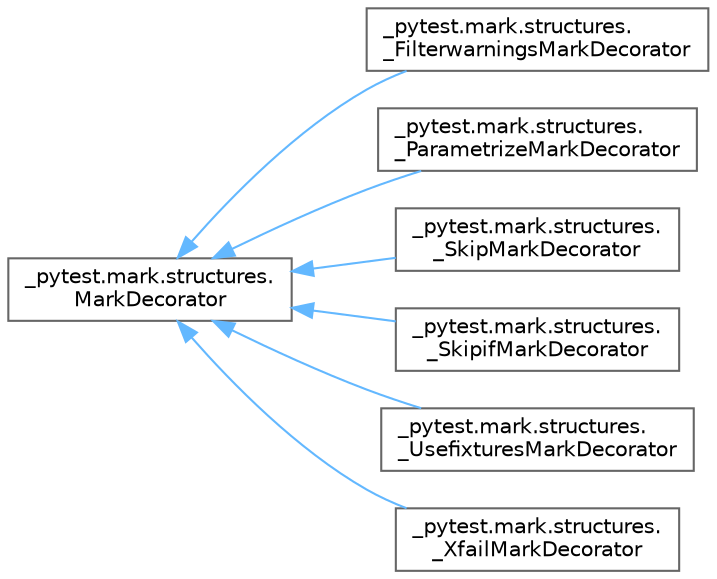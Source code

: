 digraph "Graphical Class Hierarchy"
{
 // LATEX_PDF_SIZE
  bgcolor="transparent";
  edge [fontname=Helvetica,fontsize=10,labelfontname=Helvetica,labelfontsize=10];
  node [fontname=Helvetica,fontsize=10,shape=box,height=0.2,width=0.4];
  rankdir="LR";
  Node0 [id="Node000000",label="_pytest.mark.structures.\lMarkDecorator",height=0.2,width=0.4,color="grey40", fillcolor="white", style="filled",URL="$class__pytest_1_1mark_1_1structures_1_1_mark_decorator.html",tooltip=" "];
  Node0 -> Node1 [id="edge449_Node000000_Node000001",dir="back",color="steelblue1",style="solid",tooltip=" "];
  Node1 [id="Node000001",label="_pytest.mark.structures.\l_FilterwarningsMarkDecorator",height=0.2,width=0.4,color="grey40", fillcolor="white", style="filled",URL="$class__pytest_1_1mark_1_1structures_1_1___filterwarnings_mark_decorator.html",tooltip=" "];
  Node0 -> Node2 [id="edge450_Node000000_Node000002",dir="back",color="steelblue1",style="solid",tooltip=" "];
  Node2 [id="Node000002",label="_pytest.mark.structures.\l_ParametrizeMarkDecorator",height=0.2,width=0.4,color="grey40", fillcolor="white", style="filled",URL="$class__pytest_1_1mark_1_1structures_1_1___parametrize_mark_decorator.html",tooltip=" "];
  Node0 -> Node3 [id="edge451_Node000000_Node000003",dir="back",color="steelblue1",style="solid",tooltip=" "];
  Node3 [id="Node000003",label="_pytest.mark.structures.\l_SkipMarkDecorator",height=0.2,width=0.4,color="grey40", fillcolor="white", style="filled",URL="$class__pytest_1_1mark_1_1structures_1_1___skip_mark_decorator.html",tooltip=" "];
  Node0 -> Node4 [id="edge452_Node000000_Node000004",dir="back",color="steelblue1",style="solid",tooltip=" "];
  Node4 [id="Node000004",label="_pytest.mark.structures.\l_SkipifMarkDecorator",height=0.2,width=0.4,color="grey40", fillcolor="white", style="filled",URL="$class__pytest_1_1mark_1_1structures_1_1___skipif_mark_decorator.html",tooltip=" "];
  Node0 -> Node5 [id="edge453_Node000000_Node000005",dir="back",color="steelblue1",style="solid",tooltip=" "];
  Node5 [id="Node000005",label="_pytest.mark.structures.\l_UsefixturesMarkDecorator",height=0.2,width=0.4,color="grey40", fillcolor="white", style="filled",URL="$class__pytest_1_1mark_1_1structures_1_1___usefixtures_mark_decorator.html",tooltip=" "];
  Node0 -> Node6 [id="edge454_Node000000_Node000006",dir="back",color="steelblue1",style="solid",tooltip=" "];
  Node6 [id="Node000006",label="_pytest.mark.structures.\l_XfailMarkDecorator",height=0.2,width=0.4,color="grey40", fillcolor="white", style="filled",URL="$class__pytest_1_1mark_1_1structures_1_1___xfail_mark_decorator.html",tooltip=" "];
}

